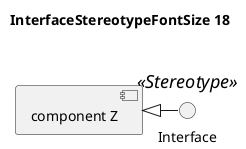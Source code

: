 @startuml
'!include ../../../plantuml-styles/plantuml-ae-skinparam-ex.iuml

skinparam InterfaceStereotypeFontSize 18

title InterfaceStereotypeFontSize 18\n

interface Interface <<Stereotype>>

component "component Z" as z

z <|- Interface

@enduml